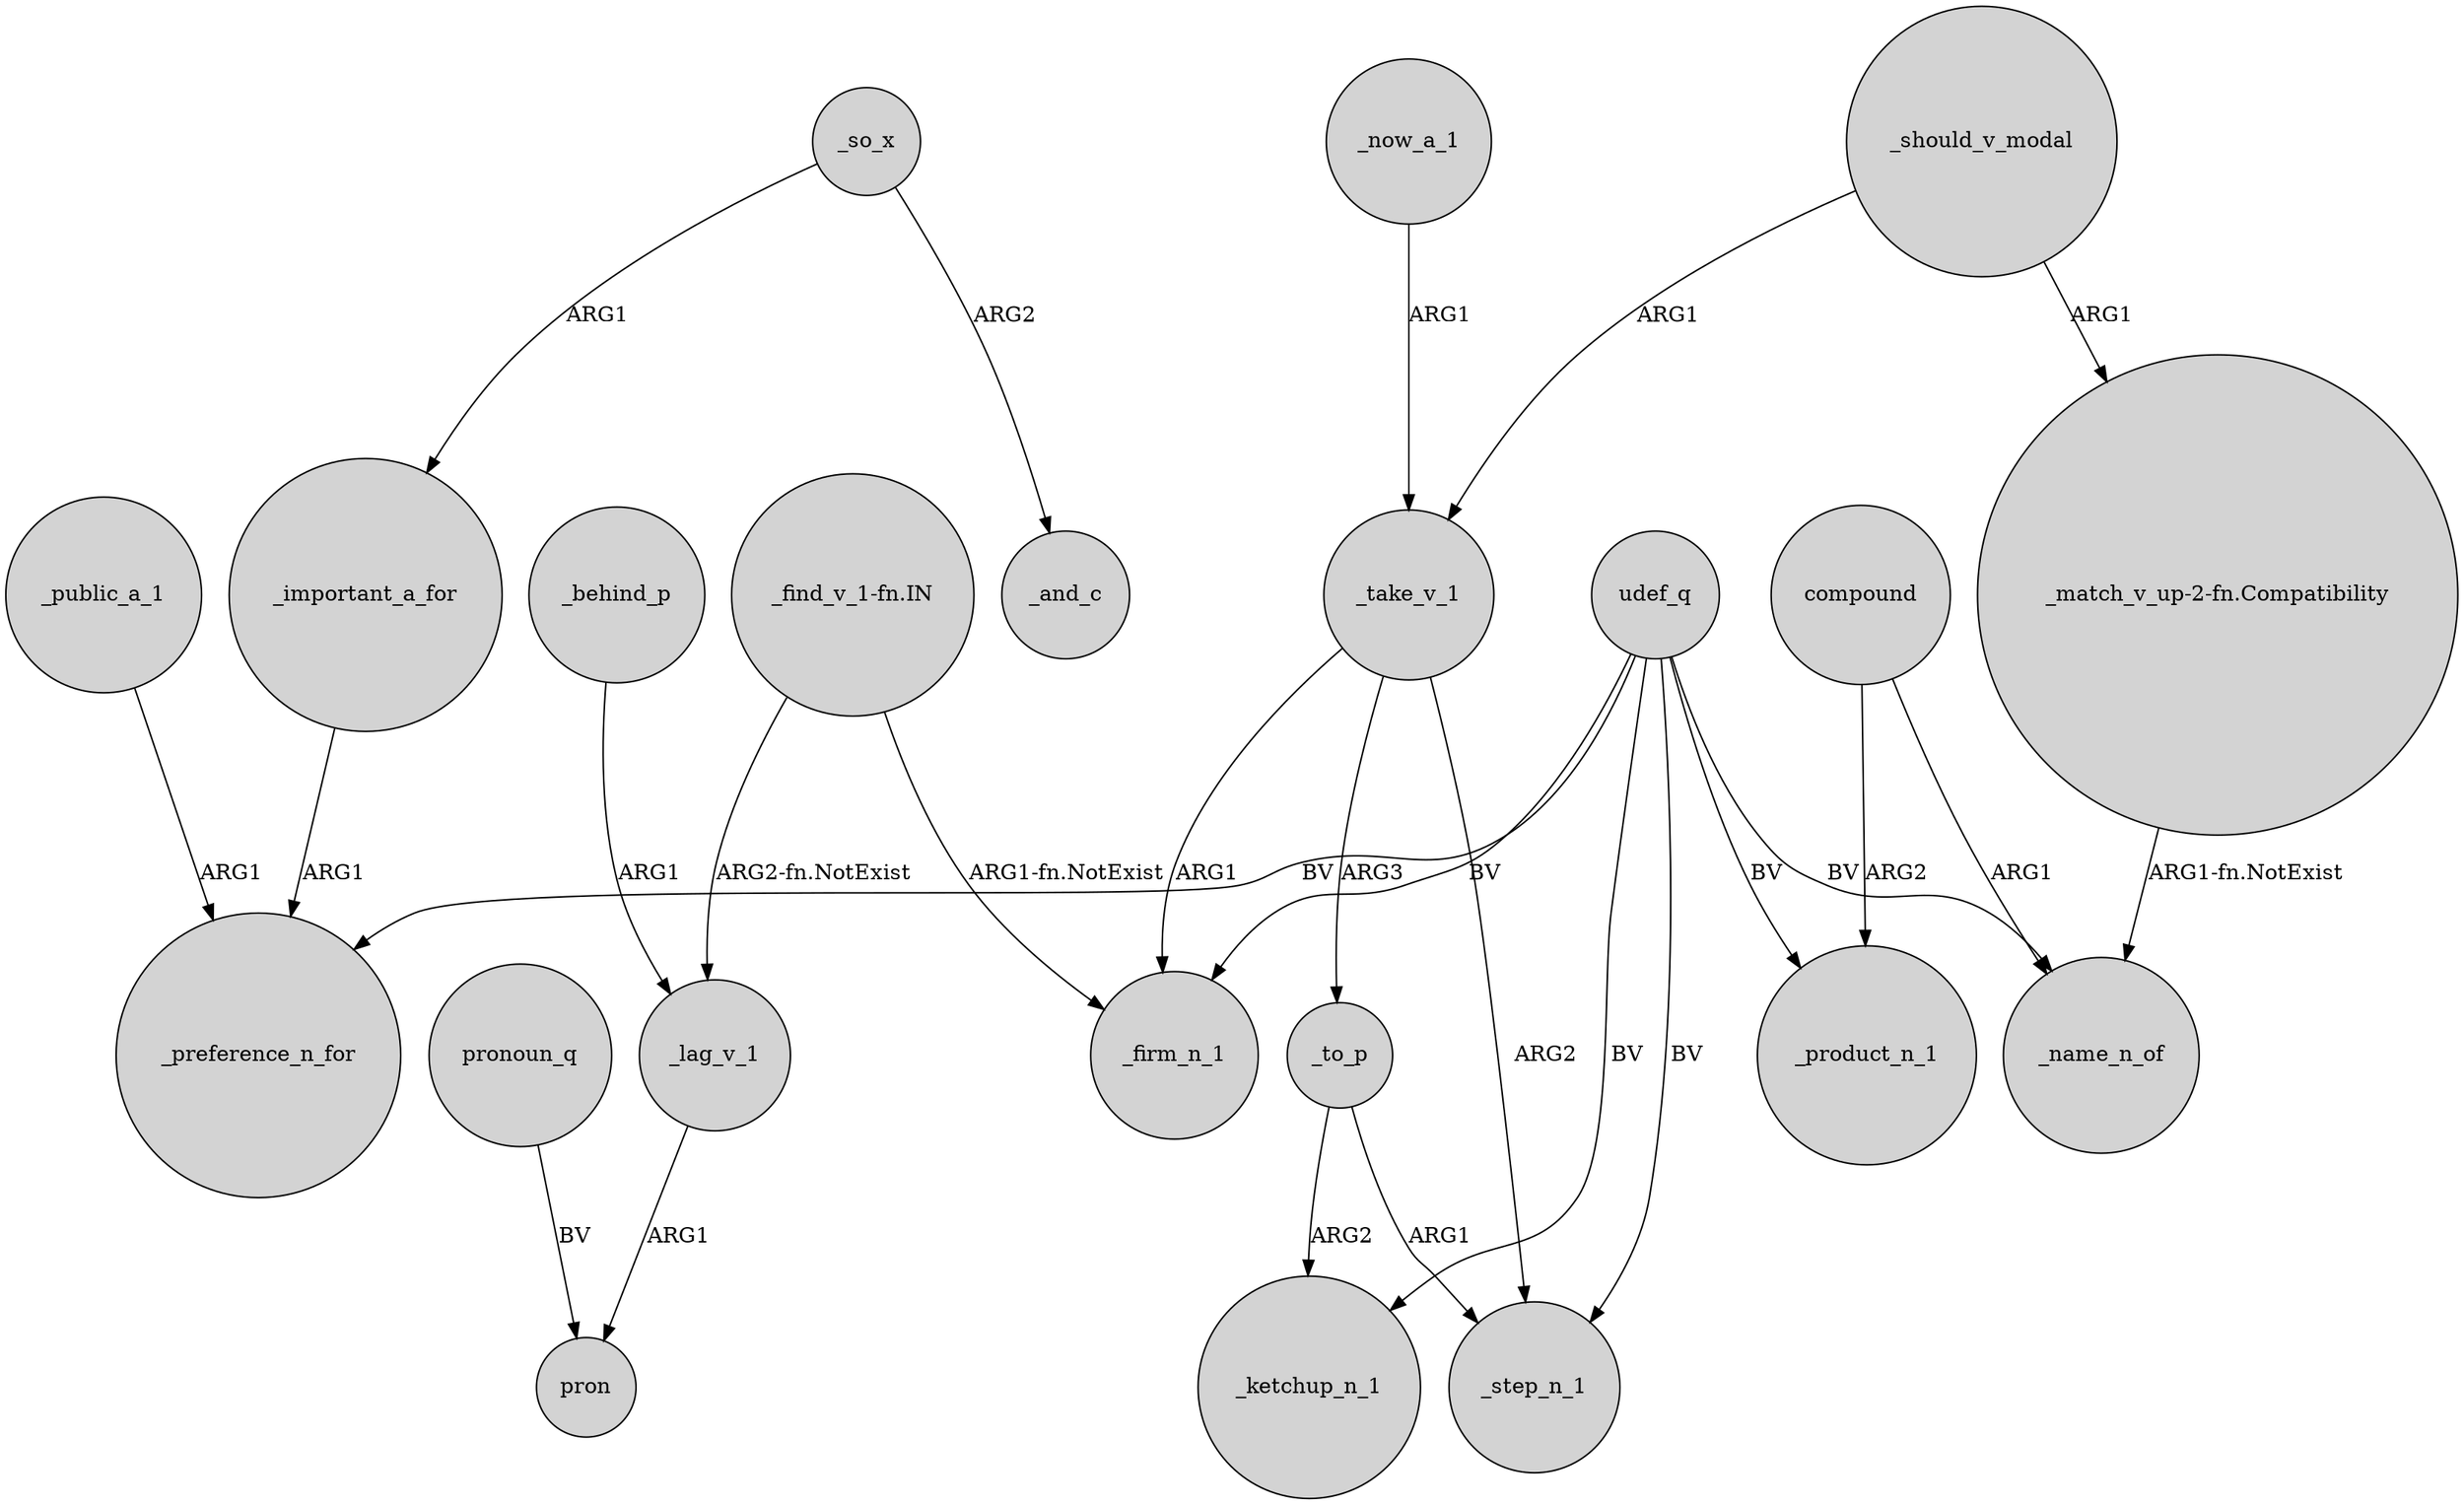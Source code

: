digraph {
	node [shape=circle style=filled]
	_so_x -> _important_a_for [label=ARG1]
	_lag_v_1 -> pron [label=ARG1]
	udef_q -> _firm_n_1 [label=BV]
	_behind_p -> _lag_v_1 [label=ARG1]
	"_find_v_1-fn.IN" -> _lag_v_1 [label="ARG2-fn.NotExist"]
	compound -> _product_n_1 [label=ARG2]
	_so_x -> _and_c [label=ARG2]
	_to_p -> _step_n_1 [label=ARG1]
	udef_q -> _step_n_1 [label=BV]
	pronoun_q -> pron [label=BV]
	_should_v_modal -> "_match_v_up-2-fn.Compatibility" [label=ARG1]
	"_match_v_up-2-fn.Compatibility" -> _name_n_of [label="ARG1-fn.NotExist"]
	udef_q -> _ketchup_n_1 [label=BV]
	udef_q -> _preference_n_for [label=BV]
	_now_a_1 -> _take_v_1 [label=ARG1]
	_to_p -> _ketchup_n_1 [label=ARG2]
	_take_v_1 -> _to_p [label=ARG3]
	compound -> _name_n_of [label=ARG1]
	_public_a_1 -> _preference_n_for [label=ARG1]
	udef_q -> _product_n_1 [label=BV]
	_take_v_1 -> _step_n_1 [label=ARG2]
	_should_v_modal -> _take_v_1 [label=ARG1]
	_take_v_1 -> _firm_n_1 [label=ARG1]
	udef_q -> _name_n_of [label=BV]
	_important_a_for -> _preference_n_for [label=ARG1]
	"_find_v_1-fn.IN" -> _firm_n_1 [label="ARG1-fn.NotExist"]
}
